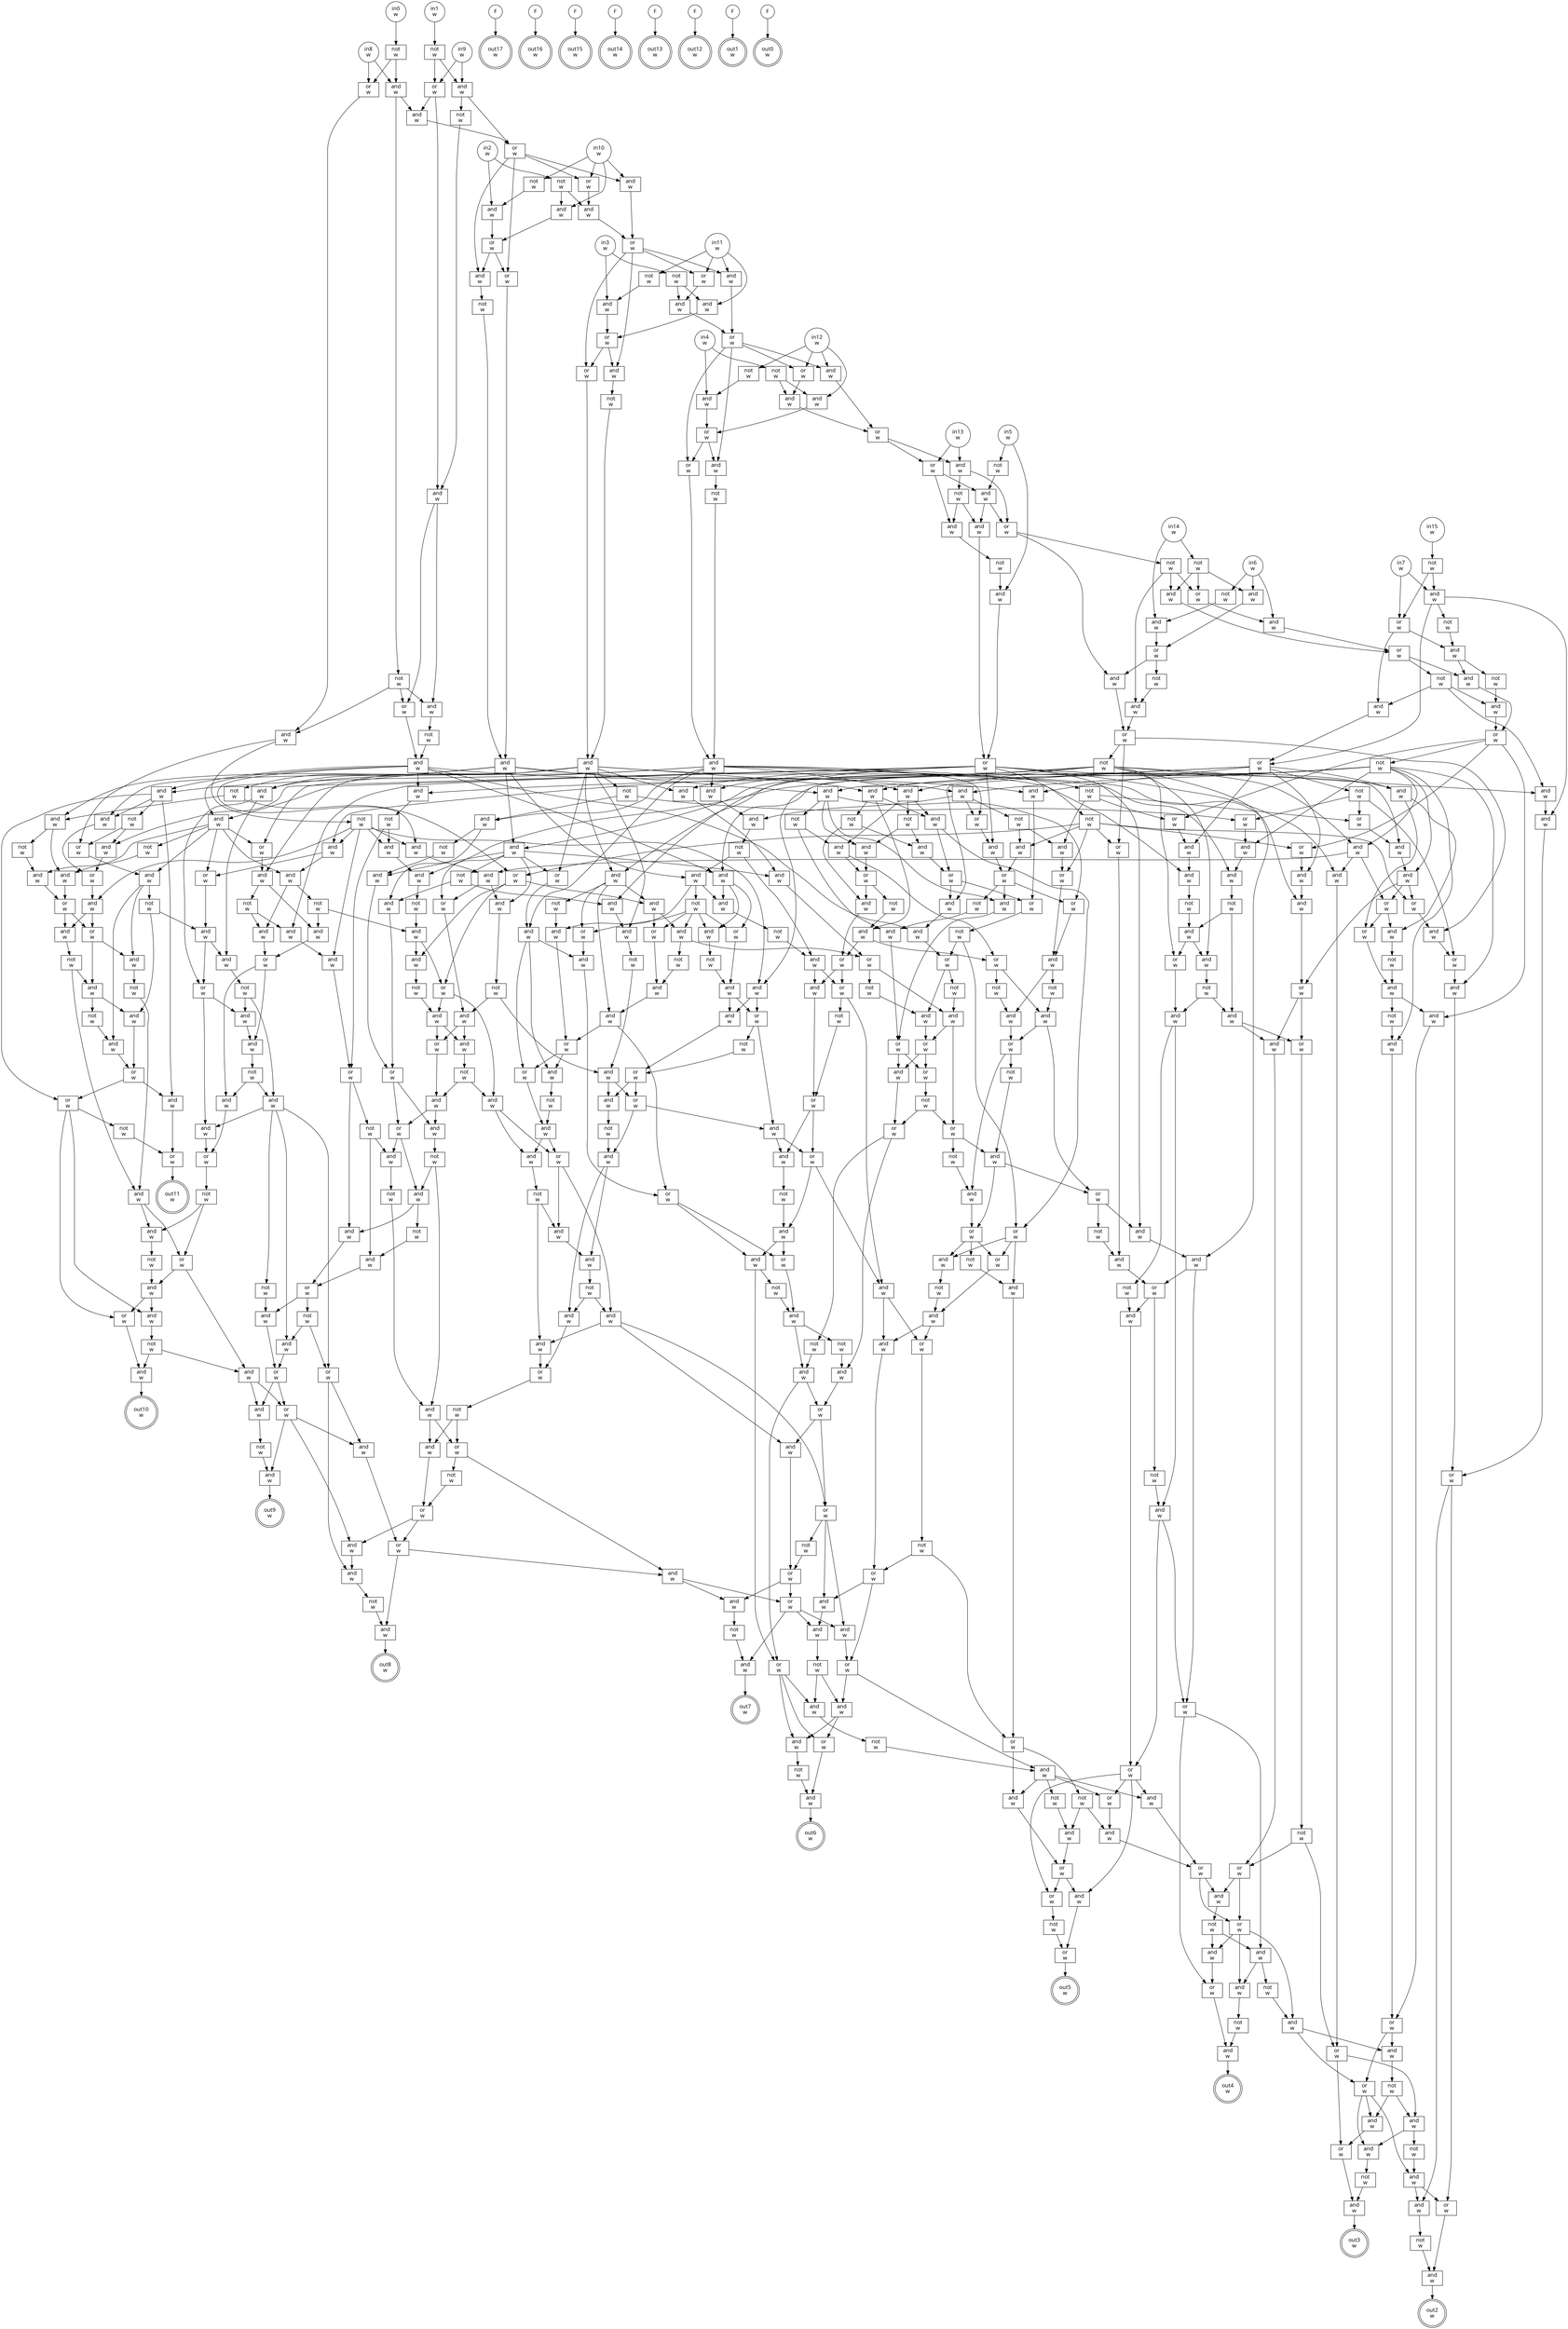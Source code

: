 digraph circuit{
	node [style = filled, fillcolor = white,shape=rect, fontname=geneva]
	g0 [label="in0\nw",shape=circle,fillcolor=white]
	g1 [label="in1\nw",shape=circle,fillcolor=white]
	g2 [label="in2\nw",shape=circle,fillcolor=white]
	g3 [label="in3\nw",shape=circle,fillcolor=white]
	g4 [label="in4\nw",shape=circle,fillcolor=white]
	g5 [label="in5\nw",shape=circle,fillcolor=white]
	g6 [label="in6\nw",shape=circle,fillcolor=white]
	g7 [label="in7\nw",shape=circle,fillcolor=white]
	g8 [label="in8\nw",shape=circle,fillcolor=white]
	g9 [label="in9\nw",shape=circle,fillcolor=white]
	g10 [label="in10\nw",shape=circle,fillcolor=white]
	g11 [label="in11\nw",shape=circle,fillcolor=white]
	g12 [label="in12\nw",shape=circle,fillcolor=white]
	g13 [label="in13\nw",shape=circle,fillcolor=white]
	g14 [label="in14\nw",shape=circle,fillcolor=white]
	g15 [label="in15\nw",shape=circle,fillcolor=white]
	g16 [label="F",shape=circle,fillcolor=white]
	g17 [label="F",shape=circle,fillcolor=white]
	g18 [label="F",shape=circle,fillcolor=white]
	g19 [label="F",shape=circle,fillcolor=white]
	g20 [label="F",shape=circle,fillcolor=white]
	g21 [label="F",shape=circle,fillcolor=white]
	g22 [label="F",shape=circle,fillcolor=white]
	g23 [label="F",shape=circle,fillcolor=white]
	g24 [label="not\nw",fillcolor=white]
	g25 [label="not\nw",fillcolor=white]
	g26 [label="not\nw",fillcolor=white]
	g27 [label="not\nw",fillcolor=white]
	g28 [label="not\nw",fillcolor=white]
	g29 [label="and\nw",fillcolor=white]
	g30 [label="not\nw",fillcolor=white]
	g31 [label="or\nw",fillcolor=white]
	g32 [label="and\nw",fillcolor=white]
	g33 [label="not\nw",fillcolor=white]
	g34 [label="and\nw",fillcolor=white]
	g35 [label="not\nw",fillcolor=white]
	g36 [label="and\nw",fillcolor=white]
	g37 [label="or\nw",fillcolor=white]
	g38 [label="not\nw",fillcolor=white]
	g39 [label="not\nw",fillcolor=white]
	g40 [label="and\nw",fillcolor=white]
	g41 [label="not\nw",fillcolor=white]
	g42 [label="and\nw",fillcolor=white]
	g43 [label="or\nw",fillcolor=white]
	g44 [label="and\nw",fillcolor=white]
	g45 [label="not\nw",fillcolor=white]
	g46 [label="and\nw",fillcolor=white]
	g47 [label="or\nw",fillcolor=white]
	g48 [label="and\nw",fillcolor=white]
	g49 [label="not\nw",fillcolor=white]
	g50 [label="and\nw",fillcolor=white]
	g51 [label="or\nw",fillcolor=white]
	g52 [label="not\nw",fillcolor=white]
	g53 [label="or\nw",fillcolor=white]
	g54 [label="and\nw",fillcolor=white]
	g55 [label="not\nw",fillcolor=white]
	g56 [label="and\nw",fillcolor=white]
	g57 [label="not\nw",fillcolor=white]
	g58 [label="and\nw",fillcolor=white]
	g59 [label="and\nw",fillcolor=white]
	g60 [label="or\nw",fillcolor=white]
	g61 [label="or\nw",fillcolor=white]
	g62 [label="and\nw",fillcolor=white]
	g63 [label="and\nw",fillcolor=white]
	g64 [label="or\nw",fillcolor=white]
	g65 [label="or\nw",fillcolor=white]
	g66 [label="and\nw",fillcolor=white]
	g67 [label="and\nw",fillcolor=white]
	g68 [label="or\nw",fillcolor=white]
	g69 [label="or\nw",fillcolor=white]
	g70 [label="and\nw",fillcolor=white]
	g71 [label="not\nw",fillcolor=white]
	g72 [label="and\nw",fillcolor=white]
	g73 [label="not\nw",fillcolor=white]
	g74 [label="or\nw",fillcolor=white]
	g75 [label="and\nw",fillcolor=white]
	g76 [label="and\nw",fillcolor=white]
	g77 [label="or\nw",fillcolor=white]
	g78 [label="and\nw",fillcolor=white]
	g79 [label="not\nw",fillcolor=white]
	g80 [label="or\nw",fillcolor=white]
	g81 [label="and\nw",fillcolor=white]
	g82 [label="not\nw",fillcolor=white]
	g83 [label="and\nw",fillcolor=white]
	g84 [label="and\nw",fillcolor=white]
	g85 [label="and\nw",fillcolor=white]
	g86 [label="or\nw",fillcolor=white]
	g87 [label="not\nw",fillcolor=white]
	g88 [label="and\nw",fillcolor=white]
	g89 [label="or\nw",fillcolor=white]
	g90 [label="and\nw",fillcolor=white]
	g91 [label="not\nw",fillcolor=white]
	g92 [label="and\nw",fillcolor=white]
	g93 [label="or\nw",fillcolor=white]
	g94 [label="or\nw",fillcolor=white]
	g95 [label="not\nw",fillcolor=white]
	g96 [label="and\nw",fillcolor=white]
	g97 [label="not\nw",fillcolor=white]
	g98 [label="or\nw",fillcolor=white]
	g99 [label="and\nw",fillcolor=white]
	g100 [label="and\nw",fillcolor=white]
	g101 [label="or\nw",fillcolor=white]
	g102 [label="and\nw",fillcolor=white]
	g103 [label="not\nw",fillcolor=white]
	g104 [label="and\nw",fillcolor=white]
	g105 [label="or\nw",fillcolor=white]
	g106 [label="not\nw",fillcolor=white]
	g107 [label="and\nw",fillcolor=white]
	g108 [label="and\nw",fillcolor=white]
	g109 [label="or\nw",fillcolor=white]
	g110 [label="or\nw",fillcolor=white]
	g111 [label="and\nw",fillcolor=white]
	g112 [label="or\nw",fillcolor=white]
	g113 [label="and\nw",fillcolor=white]
	g114 [label="and\nw",fillcolor=white]
	g115 [label="and\nw",fillcolor=white]
	g116 [label="and\nw",fillcolor=white]
	g117 [label="not\nw",fillcolor=white]
	g118 [label="or\nw",fillcolor=white]
	g119 [label="and\nw",fillcolor=white]
	g120 [label="and\nw",fillcolor=white]
	g121 [label="or\nw",fillcolor=white]
	g122 [label="or\nw",fillcolor=white]
	g123 [label="and\nw",fillcolor=white]
	g124 [label="not\nw",fillcolor=white]
	g125 [label="or\nw",fillcolor=white]
	g126 [label="and\nw",fillcolor=white]
	g127 [label="and\nw",fillcolor=white]
	g128 [label="not\nw",fillcolor=white]
	g129 [label="and\nw",fillcolor=white]
	g130 [label="or\nw",fillcolor=white]
	g131 [label="or\nw",fillcolor=white]
	g132 [label="and\nw",fillcolor=white]
	g133 [label="or\nw",fillcolor=white]
	g134 [label="and\nw",fillcolor=white]
	g135 [label="and\nw",fillcolor=white]
	g136 [label="and\nw",fillcolor=white]
	g137 [label="or\nw",fillcolor=white]
	g138 [label="or\nw",fillcolor=white]
	g139 [label="and\nw",fillcolor=white]
	g140 [label="not\nw",fillcolor=white]
	g141 [label="and\nw",fillcolor=white]
	g142 [label="and\nw",fillcolor=white]
	g143 [label="not\nw",fillcolor=white]
	g144 [label="and\nw",fillcolor=white]
	g145 [label="and\nw",fillcolor=white]
	g146 [label="and\nw",fillcolor=white]
	g147 [label="not\nw",fillcolor=white]
	g148 [label="and\nw",fillcolor=white]
	g149 [label="or\nw",fillcolor=white]
	g150 [label="and\nw",fillcolor=white]
	g151 [label="and\nw",fillcolor=white]
	g152 [label="not\nw",fillcolor=white]
	g153 [label="not\nw",fillcolor=white]
	g154 [label="and\nw",fillcolor=white]
	g155 [label="not\nw",fillcolor=white]
	g156 [label="or\nw",fillcolor=white]
	g157 [label="and\nw",fillcolor=white]
	g158 [label="and\nw",fillcolor=white]
	g159 [label="not\nw",fillcolor=white]
	g160 [label="and\nw",fillcolor=white]
	g161 [label="or\nw",fillcolor=white]
	g162 [label="and\nw",fillcolor=white]
	g163 [label="not\nw",fillcolor=white]
	g164 [label="and\nw",fillcolor=white]
	g165 [label="not\nw",fillcolor=white]
	g166 [label="and\nw",fillcolor=white]
	g167 [label="or\nw",fillcolor=white]
	g168 [label="not\nw",fillcolor=white]
	g169 [label="or\nw",fillcolor=white]
	g170 [label="and\nw",fillcolor=white]
	g171 [label="or\nw",fillcolor=white]
	g172 [label="or\nw",fillcolor=white]
	g173 [label="and\nw",fillcolor=white]
	g174 [label="not\nw",fillcolor=white]
	g175 [label="and\nw",fillcolor=white]
	g176 [label="and\nw",fillcolor=white]
	g177 [label="and\nw",fillcolor=white]
	g178 [label="and\nw",fillcolor=white]
	g179 [label="or\nw",fillcolor=white]
	g180 [label="and\nw",fillcolor=white]
	g181 [label="and\nw",fillcolor=white]
	g182 [label="not\nw",fillcolor=white]
	g183 [label="and\nw",fillcolor=white]
	g184 [label="or\nw",fillcolor=white]
	g185 [label="and\nw",fillcolor=white]
	g186 [label="and\nw",fillcolor=white]
	g187 [label="not\nw",fillcolor=white]
	g188 [label="and\nw",fillcolor=white]
	g189 [label="and\nw",fillcolor=white]
	g190 [label="not\nw",fillcolor=white]
	g191 [label="or\nw",fillcolor=white]
	g192 [label="and\nw",fillcolor=white]
	g193 [label="not\nw",fillcolor=white]
	g194 [label="and\nw",fillcolor=white]
	g195 [label="or\nw",fillcolor=white]
	g196 [label="not\nw",fillcolor=white]
	g197 [label="and\nw",fillcolor=white]
	g198 [label="or\nw",fillcolor=white]
	g199 [label="and\nw",fillcolor=white]
	g200 [label="and\nw",fillcolor=white]
	g201 [label="not\nw",fillcolor=white]
	g202 [label="or\nw",fillcolor=white]
	g203 [label="and\nw",fillcolor=white]
	g204 [label="and\nw",fillcolor=white]
	g205 [label="and\nw",fillcolor=white]
	g206 [label="and\nw",fillcolor=white]
	g207 [label="or\nw",fillcolor=white]
	g208 [label="and\nw",fillcolor=white]
	g209 [label="not\nw",fillcolor=white]
	g210 [label="not\nw",fillcolor=white]
	g211 [label="and\nw",fillcolor=white]
	g212 [label="or\nw",fillcolor=white]
	g213 [label="and\nw",fillcolor=white]
	g214 [label="or\nw",fillcolor=white]
	g215 [label="and\nw",fillcolor=white]
	g216 [label="not\nw",fillcolor=white]
	g217 [label="and\nw",fillcolor=white]
	g218 [label="or\nw",fillcolor=white]
	g219 [label="or\nw",fillcolor=white]
	g220 [label="and\nw",fillcolor=white]
	g221 [label="not\nw",fillcolor=white]
	g222 [label="and\nw",fillcolor=white]
	g223 [label="or\nw",fillcolor=white]
	g224 [label="not\nw",fillcolor=white]
	g225 [label="not\nw",fillcolor=white]
	g226 [label="and\nw",fillcolor=white]
	g227 [label="not\nw",fillcolor=white]
	g228 [label="or\nw",fillcolor=white]
	g229 [label="and\nw",fillcolor=white]
	g230 [label="or\nw",fillcolor=white]
	g231 [label="and\nw",fillcolor=white]
	g232 [label="or\nw",fillcolor=white]
	g233 [label="not\nw",fillcolor=white]
	g234 [label="not\nw",fillcolor=white]
	g235 [label="and\nw",fillcolor=white]
	g236 [label="and\nw",fillcolor=white]
	g237 [label="or\nw",fillcolor=white]
	g238 [label="or\nw",fillcolor=white]
	g239 [label="and\nw",fillcolor=white]
	g240 [label="not\nw",fillcolor=white]
	g241 [label="and\nw",fillcolor=white]
	g242 [label="or\nw",fillcolor=white]
	g243 [label="not\nw",fillcolor=white]
	g244 [label="and\nw",fillcolor=white]
	g245 [label="not\nw",fillcolor=white]
	g246 [label="or\nw",fillcolor=white]
	g247 [label="and\nw",fillcolor=white]
	g248 [label="and\nw",fillcolor=white]
	g249 [label="and\nw",fillcolor=white]
	g250 [label="not\nw",fillcolor=white]
	g251 [label="and\nw",fillcolor=white]
	g252 [label="or\nw",fillcolor=white]
	g253 [label="and\nw",fillcolor=white]
	g254 [label="and\nw",fillcolor=white]
	g255 [label="or\nw",fillcolor=white]
	g256 [label="and\nw",fillcolor=white]
	g257 [label="not\nw",fillcolor=white]
	g258 [label="and\nw",fillcolor=white]
	g259 [label="not\nw",fillcolor=white]
	g260 [label="and\nw",fillcolor=white]
	g261 [label="or\nw",fillcolor=white]
	g262 [label="and\nw",fillcolor=white]
	g263 [label="not\nw",fillcolor=white]
	g264 [label="and\nw",fillcolor=white]
	g265 [label="or\nw",fillcolor=white]
	g266 [label="and\nw",fillcolor=white]
	g267 [label="not\nw",fillcolor=white]
	g268 [label="and\nw",fillcolor=white]
	g269 [label="and\nw",fillcolor=white]
	g270 [label="not\nw",fillcolor=white]
	g271 [label="and\nw",fillcolor=white]
	g272 [label="and\nw",fillcolor=white]
	g273 [label="or\nw",fillcolor=white]
	g274 [label="not\nw",fillcolor=white]
	g275 [label="or\nw",fillcolor=white]
	g276 [label="and\nw",fillcolor=white]
	g277 [label="or\nw",fillcolor=white]
	g278 [label="not\nw",fillcolor=white]
	g279 [label="or\nw",fillcolor=white]
	g280 [label="and\nw",fillcolor=white]
	g281 [label="or\nw",fillcolor=white]
	g282 [label="and\nw",fillcolor=white]
	g283 [label="not\nw",fillcolor=white]
	g284 [label="and\nw",fillcolor=white]
	g285 [label="or\nw",fillcolor=white]
	g286 [label="or\nw",fillcolor=white]
	g287 [label="not\nw",fillcolor=white]
	g288 [label="and\nw",fillcolor=white]
	g289 [label="or\nw",fillcolor=white]
	g290 [label="not\nw",fillcolor=white]
	g291 [label="or\nw",fillcolor=white]
	g292 [label="and\nw",fillcolor=white]
	g293 [label="or\nw",fillcolor=white]
	g294 [label="and\nw",fillcolor=white]
	g295 [label="and\nw",fillcolor=white]
	g296 [label="not\nw",fillcolor=white]
	g297 [label="and\nw",fillcolor=white]
	g298 [label="or\nw",fillcolor=white]
	g299 [label="and\nw",fillcolor=white]
	g300 [label="not\nw",fillcolor=white]
	g301 [label="and\nw",fillcolor=white]
	g302 [label="or\nw",fillcolor=white]
	g303 [label="or\nw",fillcolor=white]
	g304 [label="not\nw",fillcolor=white]
	g305 [label="and\nw",fillcolor=white]
	g306 [label="or\nw",fillcolor=white]
	g307 [label="or\nw",fillcolor=white]
	g308 [label="and\nw",fillcolor=white]
	g309 [label="not\nw",fillcolor=white]
	g310 [label="and\nw",fillcolor=white]
	g311 [label="not\nw",fillcolor=white]
	g312 [label="and\nw",fillcolor=white]
	g313 [label="or\nw",fillcolor=white]
	g314 [label="and\nw",fillcolor=white]
	g315 [label="or\nw",fillcolor=white]
	g316 [label="and\nw",fillcolor=white]
	g317 [label="not\nw",fillcolor=white]
	g318 [label="not\nw",fillcolor=white]
	g319 [label="and\nw",fillcolor=white]
	g320 [label="and\nw",fillcolor=white]
	g321 [label="not\nw",fillcolor=white]
	g322 [label="or\nw",fillcolor=white]
	g323 [label="and\nw",fillcolor=white]
	g324 [label="and\nw",fillcolor=white]
	g325 [label="not\nw",fillcolor=white]
	g326 [label="and\nw",fillcolor=white]
	g327 [label="or\nw",fillcolor=white]
	g328 [label="and\nw",fillcolor=white]
	g329 [label="or\nw",fillcolor=white]
	g330 [label="not\nw",fillcolor=white]
	g331 [label="or\nw",fillcolor=white]
	g332 [label="and\nw",fillcolor=white]
	g333 [label="not\nw",fillcolor=white]
	g334 [label="and\nw",fillcolor=white]
	g335 [label="and\nw",fillcolor=white]
	g336 [label="or\nw",fillcolor=white]
	g337 [label="and\nw",fillcolor=white]
	g338 [label="or\nw",fillcolor=white]
	g339 [label="and\nw",fillcolor=white]
	g340 [label="not\nw",fillcolor=white]
	g341 [label="and\nw",fillcolor=white]
	g342 [label="and\nw",fillcolor=white]
	g343 [label="and\nw",fillcolor=white]
	g344 [label="not\nw",fillcolor=white]
	g345 [label="and\nw",fillcolor=white]
	g346 [label="or\nw",fillcolor=white]
	g347 [label="and\nw",fillcolor=white]
	g348 [label="not\nw",fillcolor=white]
	g349 [label="and\nw",fillcolor=white]
	g350 [label="and\nw",fillcolor=white]
	g351 [label="not\nw",fillcolor=white]
	g352 [label="and\nw",fillcolor=white]
	g353 [label="or\nw",fillcolor=white]
	g354 [label="not\nw",fillcolor=white]
	g355 [label="or\nw",fillcolor=white]
	g356 [label="and\nw",fillcolor=white]
	g357 [label="not\nw",fillcolor=white]
	g358 [label="and\nw",fillcolor=white]
	g359 [label="or\nw",fillcolor=white]
	g360 [label="and\nw",fillcolor=white]
	g361 [label="not\nw",fillcolor=white]
	g362 [label="and\nw",fillcolor=white]
	g363 [label="and\nw",fillcolor=white]
	g364 [label="and\nw",fillcolor=white]
	g365 [label="or\nw",fillcolor=white]
	g366 [label="not\nw",fillcolor=white]
	g367 [label="and\nw",fillcolor=white]
	g368 [label="and\nw",fillcolor=white]
	g369 [label="not\nw",fillcolor=white]
	g370 [label="and\nw",fillcolor=white]
	g371 [label="or\nw",fillcolor=white]
	g372 [label="and\nw",fillcolor=white]
	g373 [label="not\nw",fillcolor=white]
	g374 [label="and\nw",fillcolor=white]
	g375 [label="and\nw",fillcolor=white]
	g376 [label="and\nw",fillcolor=white]
	g377 [label="and\nw",fillcolor=white]
	g378 [label="not\nw",fillcolor=white]
	g379 [label="and\nw",fillcolor=white]
	g380 [label="or\nw",fillcolor=white]
	g381 [label="and\nw",fillcolor=white]
	g382 [label="and\nw",fillcolor=white]
	g383 [label="not\nw",fillcolor=white]
	g384 [label="and\nw",fillcolor=white]
	g385 [label="or\nw",fillcolor=white]
	g386 [label="and\nw",fillcolor=white]
	g387 [label="not\nw",fillcolor=white]
	g388 [label="and\nw",fillcolor=white]
	g389 [label="or\nw",fillcolor=white]
	g390 [label="and\nw",fillcolor=white]
	g391 [label="and\nw",fillcolor=white]
	g392 [label="not\nw",fillcolor=white]
	g393 [label="or\nw",fillcolor=white]
	g394 [label="and\nw",fillcolor=white]
	g395 [label="and\nw",fillcolor=white]
	g396 [label="not\nw",fillcolor=white]
	g397 [label="and\nw",fillcolor=white]
	g398 [label="or\nw",fillcolor=white]
	g399 [label="and\nw",fillcolor=white]
	g400 [label="not\nw",fillcolor=white]
	g401 [label="and\nw",fillcolor=white]
	g402 [label="or\nw",fillcolor=white]
	g403 [label="and\nw",fillcolor=white]
	g404 [label="not\nw",fillcolor=white]
	g405 [label="or\nw",fillcolor=white]
	g406 [label="and\nw",fillcolor=white]
	g407 [label="or\nw",fillcolor=white]
	g408 [label="and\nw",fillcolor=white]
	g409 [label="and\nw",fillcolor=white]
	g410 [label="not\nw",fillcolor=white]
	g411 [label="and\nw",fillcolor=white]
	g412 [label="and\nw",fillcolor=white]
	g413 [label="and\nw",fillcolor=white]
	g414 [label="or\nw",fillcolor=white]
	g415 [label="not\nw",fillcolor=white]
	g416 [label="or\nw",fillcolor=white]
	g417 [label="or\nw",fillcolor=white]
	g418 [label="and\nw",fillcolor=white]
	g419 [label="and\nw",fillcolor=white]
	g420 [label="not\nw",fillcolor=white]
	g421 [label="or\nw",fillcolor=white]
	g422 [label="and\nw",fillcolor=white]
	g423 [label="or\nw",fillcolor=white]
	g424 [label="and\nw",fillcolor=white]
	g425 [label="not\nw",fillcolor=white]
	g426 [label="and\nw",fillcolor=white]
	g427 [label="and\nw",fillcolor=white]
	g428 [label="or\nw",fillcolor=white]
	g429 [label="not\nw",fillcolor=white]
	g430 [label="and\nw",fillcolor=white]
	g431 [label="or\nw",fillcolor=white]
	g432 [label="and\nw",fillcolor=white]
	g433 [label="and\nw",fillcolor=white]
	g434 [label="or\nw",fillcolor=white]
	g435 [label="not\nw",fillcolor=white]
	g436 [label="or\nw",fillcolor=white]
	g437 [label="or\nw",fillcolor=white]
	g438 [label="not\nw",fillcolor=white]
	g439 [label="and\nw",fillcolor=white]
	g440 [label="not\nw",fillcolor=white]
	g441 [label="and\nw",fillcolor=white]
	g442 [label="and\nw",fillcolor=white]
	g443 [label="not\nw",fillcolor=white]
	g444 [label="and\nw",fillcolor=white]
	g445 [label="and\nw",fillcolor=white]
	g446 [label="and\nw",fillcolor=white]
	g447 [label="or\nw",fillcolor=white]
	g448 [label="and\nw",fillcolor=white]
	g449 [label="not\nw",fillcolor=white]
	g450 [label="or\nw",fillcolor=white]
	g451 [label="and\nw",fillcolor=white]
	g452 [label="or\nw",fillcolor=white]
	g453 [label="not\nw",fillcolor=white]
	g454 [label="or\nw",fillcolor=white]
	g455 [label="not\nw",fillcolor=white]
	g456 [label="and\nw",fillcolor=white]
	g457 [label="or\nw",fillcolor=white]
	g458 [label="and\nw",fillcolor=white]
	g459 [label="and\nw",fillcolor=white]
	g460 [label="not\nw",fillcolor=white]
	g461 [label="or\nw",fillcolor=white]
	g462 [label="and\nw",fillcolor=white]
	g463 [label="and\nw",fillcolor=white]
	g464 [label="or\nw",fillcolor=white]
	g465 [label="and\nw",fillcolor=white]
	g466 [label="or\nw",fillcolor=white]
	g467 [label="and\nw",fillcolor=white]
	g468 [label="not\nw",fillcolor=white]
	g469 [label="and\nw",fillcolor=white]
	g470 [label="or\nw",fillcolor=white]
	g471 [label="and\nw",fillcolor=white]
	g472 [label="not\nw",fillcolor=white]
	g473 [label="and\nw",fillcolor=white]
	g474 [label="and\nw",fillcolor=white]
	g475 [label="not\nw",fillcolor=white]
	g476 [label="and\nw",fillcolor=white]
	g477 [label="and\nw",fillcolor=white]
	g478 [label="or\nw",fillcolor=white]
	g479 [label="and\nw",fillcolor=white]
	g480 [label="and\nw",fillcolor=white]
	g481 [label="or\nw",fillcolor=white]
	g482 [label="or\nw",fillcolor=white]
	g483 [label="and\nw",fillcolor=white]
	g484 [label="not\nw",fillcolor=white]
	g485 [label="and\nw",fillcolor=white]
	g486 [label="or\nw",fillcolor=white]
	g487 [label="and\nw",fillcolor=white]
	g488 [label="and\nw",fillcolor=white]
	g489 [label="not\nw",fillcolor=white]
	g490 [label="and\nw",fillcolor=white]
	g491 [label="not\nw",fillcolor=white]
	g492 [label="and\nw",fillcolor=white]
	g493 [label="or\nw",fillcolor=white]
	g494 [label="and\nw",fillcolor=white]
	g495 [label="not\nw",fillcolor=white]
	g496 [label="and\nw",fillcolor=white]
	g497 [label="or\nw",fillcolor=white]
	g498 [label="and\nw",fillcolor=white]
	g499 [label="and\nw",fillcolor=white]
	g500 [label="not\nw",fillcolor=white]
	g501 [label="and\nw",fillcolor=white]
	g502 [label="not\nw",fillcolor=white]
	g503 [label="and\nw",fillcolor=white]
	g504 [label="or\nw",fillcolor=white]
	g505 [label="and\nw",fillcolor=white]
	g506 [label="not\nw",fillcolor=white]
	g507 [label="and\nw",fillcolor=white]
	g508 [label="not\nw",fillcolor=white]
	g509 [label="and\nw",fillcolor=white]
	g510 [label="or\nw",fillcolor=white]
	g511 [label="or\nw",fillcolor=white]
	g512 [label="not\nw",fillcolor=white]
	g513 [label="and\nw",fillcolor=white]
	g514 [label="or\nw",fillcolor=white]
	g515 [label="and\nw",fillcolor=white]
	g516 [label="not\nw",fillcolor=white]
	g517 [label="and\nw",fillcolor=white]
	g518 [label="out0\nw",shape=doublecircle,fillcolor=white]
	g519 [label="out1\nw",shape=doublecircle,fillcolor=white]
	g520 [label="out2\nw",shape=doublecircle,fillcolor=white]
	g521 [label="out3\nw",shape=doublecircle,fillcolor=white]
	g522 [label="out4\nw",shape=doublecircle,fillcolor=white]
	g523 [label="out5\nw",shape=doublecircle,fillcolor=white]
	g524 [label="out6\nw",shape=doublecircle,fillcolor=white]
	g525 [label="out7\nw",shape=doublecircle,fillcolor=white]
	g526 [label="out8\nw",shape=doublecircle,fillcolor=white]
	g527 [label="out9\nw",shape=doublecircle,fillcolor=white]
	g528 [label="out10\nw",shape=doublecircle,fillcolor=white]
	g529 [label="out11\nw",shape=doublecircle,fillcolor=white]
	g530 [label="out12\nw",shape=doublecircle,fillcolor=white]
	g531 [label="out13\nw",shape=doublecircle,fillcolor=white]
	g532 [label="out14\nw",shape=doublecircle,fillcolor=white]
	g533 [label="out15\nw",shape=doublecircle,fillcolor=white]
	g534 [label="out16\nw",shape=doublecircle,fillcolor=white]
	g535 [label="out17\nw",shape=doublecircle,fillcolor=white]
	edge [fontname=Geneva,fontcolor=forestgreen]
	g0->g57
	g1->g52
	g2->g48
	g2->g49
	g3->g44
	g3->g45
	g4->g40
	g4->g41
	g5->g39
	g5->g83
	g6->g34
	g6->g35
	g6->g99
	g7->g29
	g7->g31
	g8->g58
	g8->g313
	g9->g53
	g9->g54
	g10->g28
	g10->g50
	g10->g61
	g10->g63
	g11->g27
	g11->g46
	g11->g65
	g11->g67
	g12->g26
	g12->g42
	g12->g74
	g12->g76
	g13->g78
	g13->g80
	g14->g25
	g14->g36
	g15->g24
	g16->g535
	g17->g534
	g18->g533
	g19->g532
	g20->g531
	g21->g530
	g22->g519
	g23->g518
	g24->g29
	g24->g31
	g25->g34
	g25->g98
	g25->g100
	g26->g40
	g27->g44
	g28->g48
	g29->g30
	g29->g112
	g29->g136
	g30->g32
	g31->g32
	g31->g111
	g32->g33
	g32->g102
	g33->g104
	g34->g37
	g35->g36
	g36->g37
	g37->g38
	g37->g90
	g38->g92
	g39->g84
	g40->g43
	g41->g42
	g41->g75
	g42->g43
	g43->g69
	g43->g70
	g44->g47
	g45->g46
	g45->g66
	g46->g47
	g47->g138
	g47->g139
	g48->g51
	g49->g50
	g49->g62
	g50->g51
	g51->g172
	g51->g173
	g52->g53
	g52->g54
	g53->g56
	g53->g59
	g54->g55
	g54->g60
	g55->g56
	g56->g244
	g56->g246
	g57->g58
	g57->g313
	g58->g59
	g58->g243
	g59->g60
	g60->g61
	g60->g63
	g60->g172
	g60->g173
	g61->g62
	g62->g64
	g63->g64
	g64->g65
	g64->g67
	g64->g138
	g64->g139
	g65->g66
	g66->g68
	g67->g68
	g68->g69
	g68->g70
	g68->g74
	g68->g76
	g69->g72
	g70->g71
	g71->g72
	g72->g73
	g72->g88
	g72->g96
	g72->g115
	g72->g154
	g72->g158
	g72->g176
	g72->g180
	g72->g191
	g72->g248
	g73->g109
	g73->g118
	g73->g197
	g74->g75
	g75->g77
	g76->g77
	g77->g78
	g77->g80
	g78->g79
	g78->g89
	g79->g81
	g79->g85
	g80->g81
	g80->g84
	g81->g82
	g82->g83
	g83->g86
	g84->g85
	g84->g89
	g85->g86
	g86->g87
	g86->g88
	g86->g108
	g86->g116
	g86->g119
	g86->g144
	g86->g185
	g86->g192
	g86->g251
	g86->g253
	g86->g258
	g86->g294
	g87->g94
	g87->g110
	g87->g131
	g87->g194
	g87->g198
	g87->g228
	g88->g189
	g89->g90
	g89->g91
	g90->g93
	g91->g92
	g91->g98
	g91->g100
	g92->g93
	g93->g94
	g93->g95
	g93->g132
	g94->g297
	g95->g96
	g95->g107
	g95->g135
	g95->g142
	g95->g161
	g95->g162
	g95->g177
	g95->g262
	g95->g295
	g95->g335
	g96->g97
	g96->g146
	g96->g213
	g97->g148
	g97->g206
	g98->g99
	g99->g101
	g100->g101
	g101->g102
	g101->g103
	g102->g105
	g103->g104
	g103->g111
	g103->g135
	g104->g105
	g105->g106
	g105->g109
	g105->g110
	g105->g127
	g106->g107
	g106->g120
	g106->g129
	g106->g134
	g106->g145
	g106->g157
	g106->g188
	g106->g264
	g106->g368
	g107->g108
	g107->g122
	g107->g376
	g108->g169
	g109->g113
	g110->g114
	g111->g112
	g112->g113
	g112->g114
	g112->g116
	g112->g117
	g112->g150
	g112->g204
	g112->g276
	g112->g412
	g113->g151
	g114->g115
	g115->g121
	g116->g123
	g116->g125
	g117->g118
	g117->g133
	g117->g156
	g118->g119
	g119->g120
	g120->g121
	g120->g122
	g120->g131
	g121->g167
	g121->g170
	g122->g123
	g122->g125
	g123->g124
	g124->g126
	g125->g126
	g126->g127
	g126->g128
	g127->g130
	g128->g129
	g129->g130
	g130->g493
	g130->g494
	g131->g132
	g132->g133
	g133->g134
	g134->g137
	g135->g136
	g136->g137
	g137->g504
	g137->g505
	g138->g141
	g139->g140
	g140->g141
	g141->g142
	g141->g144
	g141->g145
	g141->g151
	g141->g153
	g141->g179
	g141->g186
	g141->g226
	g141->g249
	g141->g256
	g142->g143
	g142->g202
	g142->g229
	g142->g236
	g143->g200
	g144->g181
	g145->g146
	g145->g147
	g145->g217
	g146->g149
	g146->g279
	g147->g148
	g147->g215
	g148->g149
	g149->g150
	g149->g277
	g150->g280
	g151->g152
	g152->g160
	g153->g154
	g153->g156
	g154->g155
	g154->g183
	g155->g178
	g156->g157
	g157->g158
	g158->g159
	g159->g160
	g159->g166
	g160->g161
	g160->g162
	g161->g164
	g162->g163
	g163->g164
	g163->g166
	g164->g165
	g164->g301
	g165->g299
	g166->g167
	g166->g170
	g167->g168
	g168->g169
	g168->g171
	g169->g497
	g169->g498
	g170->g171
	g171->g482
	g171->g483
	g172->g175
	g173->g174
	g174->g175
	g175->g176
	g175->g177
	g175->g188
	g175->g199
	g175->g204
	g175->g225
	g175->g255
	g176->g338
	g176->g339
	g177->g178
	g177->g179
	g177->g181
	g177->g182
	g177->g377
	g177->g380
	g178->g184
	g179->g180
	g180->g203
	g180->g238
	g180->g239
	g181->g232
	g182->g183
	g182->g185
	g183->g184
	g184->g391
	g184->g393
	g185->g186
	g186->g187
	g187->g379
	g188->g189
	g188->g191
	g188->g193
	g189->g190
	g190->g199
	g190->g271
	g191->g192
	g192->g195
	g193->g194
	g193->g197
	g194->g195
	g195->g196
	g195->g205
	g195->g207
	g196->g211
	g197->g198
	g198->g208
	g199->g200
	g199->g201
	g199->g269
	g200->g237
	g201->g202
	g201->g230
	g201->g231
	g201->g265
	g201->g266
	g202->g203
	g203->g242
	g204->g205
	g204->g206
	g204->g207
	g204->g210
	g205->g212
	g206->g214
	g207->g208
	g208->g209
	g208->g222
	g209->g220
	g210->g211
	g210->g213
	g211->g212
	g212->g286
	g212->g288
	g213->g214
	g213->g219
	g214->g215
	g214->g216
	g215->g218
	g216->g217
	g217->g218
	g217->g219
	g218->g272
	g218->g273
	g219->g220
	g219->g221
	g220->g223
	g220->g293
	g221->g222
	g222->g223
	g223->g224
	g223->g305
	g224->g292
	g225->g226
	g225->g228
	g226->g227
	g226->g260
	g227->g254
	g228->g229
	g228->g371
	g228->g372
	g229->g230
	g229->g231
	g230->g235
	g231->g232
	g231->g234
	g232->g233
	g232->g284
	g233->g282
	g234->g235
	g235->g236
	g236->g237
	g236->g242
	g237->g238
	g237->g239
	g238->g241
	g239->g240
	g240->g241
	g241->g385
	g241->g386
	g242->g423
	g242->g424
	g243->g244
	g243->g246
	g243->g314
	g244->g245
	g245->g247
	g246->g247
	g247->g248
	g247->g253
	g247->g262
	g247->g264
	g247->g276
	g247->g280
	g247->g375
	g248->g249
	g248->g250
	g248->g328
	g248->g329
	g249->g252
	g250->g251
	g250->g315
	g251->g252
	g252->g319
	g253->g254
	g253->g255
	g253->g259
	g253->g316
	g253->g336
	g253->g342
	g254->g261
	g255->g256
	g256->g257
	g256->g345
	g257->g258
	g257->g343
	g258->g364
	g259->g260
	g260->g261
	g261->g320
	g261->g322
	g262->g263
	g263->g365
	g263->g367
	g264->g265
	g264->g266
	g264->g269
	g265->g268
	g266->g267
	g267->g268
	g268->g413
	g268->g414
	g269->g270
	g270->g271
	g271->g272
	g271->g273
	g272->g275
	g273->g274
	g273->g432
	g274->g275
	g275->g419
	g275->g421
	g276->g277
	g277->g278
	g278->g279
	g278->g281
	g279->g307
	g279->g308
	g279->g312
	g280->g281
	g281->g282
	g281->g283
	g282->g285
	g283->g284
	g284->g285
	g284->g291
	g285->g286
	g285->g288
	g286->g287
	g287->g289
	g287->g291
	g288->g289
	g289->g290
	g289->g430
	g290->g427
	g291->g292
	g291->g304
	g292->g293
	g292->g306
	g293->g294
	g293->g296
	g294->g295
	g295->g298
	g295->g303
	g296->g297
	g297->g298
	g298->g299
	g298->g300
	g299->g302
	g300->g301
	g301->g302
	g301->g303
	g302->g478
	g302->g480
	g302->g511
	g302->g513
	g303->g486
	g303->g487
	g304->g305
	g305->g306
	g306->g307
	g306->g308
	g306->g311
	g307->g310
	g308->g309
	g309->g310
	g310->g433
	g310->g434
	g311->g312
	g312->g437
	g313->g314
	g314->g315
	g314->g318
	g315->g316
	g316->g317
	g316->g326
	g316->g332
	g317->g324
	g317->g337
	g318->g319
	g318->g335
	g318->g364
	g318->g367
	g318->g375
	g318->g412
	g319->g320
	g319->g322
	g320->g321
	g321->g323
	g321->g334
	g322->g323
	g322->g332
	g323->g324
	g323->g325
	g324->g327
	g325->g326
	g326->g327
	g327->g328
	g327->g329
	g328->g331
	g329->g330
	g329->g359
	g329->g360
	g330->g331
	g331->g529
	g332->g333
	g333->g334
	g334->g355
	g334->g356
	g335->g336
	g335->g342
	g336->g337
	g337->g338
	g337->g339
	g338->g341
	g338->g350
	g339->g340
	g340->g341
	g340->g349
	g341->g347
	g342->g343
	g342->g344
	g343->g346
	g344->g345
	g344->g370
	g345->g346
	g346->g347
	g346->g352
	g347->g348
	g348->g349
	g348->g352
	g349->g350
	g349->g351
	g349->g401
	g349->g407
	g350->g353
	g351->g399
	g352->g353
	g353->g354
	g354->g355
	g354->g356
	g355->g358
	g355->g363
	g356->g357
	g357->g358
	g358->g359
	g358->g360
	g359->g362
	g360->g361
	g361->g362
	g361->g363
	g362->g528
	g363->g403
	g363->g405
	g364->g365
	g365->g366
	g365->g395
	g366->g397
	g366->g409
	g367->g368
	g368->g369
	g369->g370
	g370->g371
	g370->g372
	g371->g374
	g371->g384
	g372->g373
	g373->g374
	g374->g382
	g374->g389
	g375->g376
	g376->g377
	g376->g380
	g377->g378
	g378->g379
	g378->g381
	g379->g417
	g379->g439
	g380->g381
	g381->g382
	g381->g389
	g382->g383
	g383->g384
	g383->g390
	g384->g385
	g384->g386
	g385->g388
	g385->g444
	g386->g387
	g387->g388
	g387->g445
	g388->g442
	g389->g390
	g390->g391
	g390->g393
	g391->g392
	g392->g394
	g392->g411
	g393->g394
	g393->g409
	g394->g395
	g394->g396
	g395->g398
	g396->g397
	g397->g398
	g398->g399
	g398->g400
	g399->g402
	g400->g401
	g400->g407
	g401->g402
	g402->g403
	g402->g405
	g403->g404
	g404->g406
	g405->g406
	g405->g408
	g405->g458
	g406->g527
	g407->g408
	g407->g459
	g408->g461
	g409->g410
	g410->g411
	g411->g454
	g411->g456
	g412->g413
	g412->g414
	g413->g416
	g414->g415
	g414->g418
	g415->g416
	g416->g417
	g416->g439
	g417->g418
	g417->g441
	g418->g419
	g418->g421
	g419->g420
	g420->g422
	g421->g422
	g421->g432
	g422->g423
	g422->g424
	g423->g426
	g424->g425
	g424->g428
	g425->g426
	g426->g427
	g426->g429
	g427->g428
	g427->g431
	g428->g470
	g428->g471
	g428->g474
	g429->g430
	g430->g431
	g431->g446
	g431->g447
	g432->g433
	g432->g434
	g433->g436
	g434->g435
	g435->g436
	g435->g437
	g436->g448
	g436->g466
	g437->g438
	g437->g477
	g438->g479
	g438->g509
	g439->g440
	g440->g441
	g441->g442
	g441->g451
	g442->g443
	g443->g444
	g443->g451
	g444->g445
	g444->g446
	g444->g447
	g445->g452
	g446->g450
	g447->g448
	g447->g449
	g447->g465
	g448->g467
	g449->g450
	g450->g464
	g450->g515
	g451->g452
	g452->g453
	g453->g454
	g453->g456
	g454->g455
	g454->g463
	g455->g457
	g456->g457
	g457->g458
	g457->g461
	g458->g459
	g459->g460
	g460->g462
	g461->g462
	g461->g463
	g462->g526
	g463->g464
	g463->g515
	g464->g465
	g464->g467
	g464->g517
	g465->g466
	g466->g469
	g466->g476
	g467->g468
	g468->g469
	g468->g474
	g469->g470
	g469->g471
	g470->g473
	g471->g472
	g472->g473
	g473->g524
	g474->g475
	g475->g476
	g476->g477
	g476->g478
	g476->g480
	g476->g508
	g477->g510
	g478->g479
	g479->g481
	g480->g481
	g481->g482
	g481->g483
	g482->g485
	g482->g488
	g482->g492
	g483->g484
	g484->g485
	g484->g487
	g485->g486
	g486->g490
	g487->g488
	g487->g491
	g488->g489
	g489->g490
	g490->g522
	g491->g492
	g492->g493
	g492->g494
	g493->g496
	g493->g499
	g493->g503
	g494->g495
	g495->g496
	g495->g498
	g496->g497
	g497->g501
	g498->g499
	g498->g502
	g499->g500
	g500->g501
	g501->g521
	g502->g503
	g503->g504
	g503->g505
	g504->g507
	g505->g506
	g506->g507
	g507->g520
	g508->g509
	g509->g510
	g510->g511
	g510->g513
	g511->g512
	g512->g514
	g513->g514
	g514->g523
	g515->g516
	g516->g517
	g517->g525
}